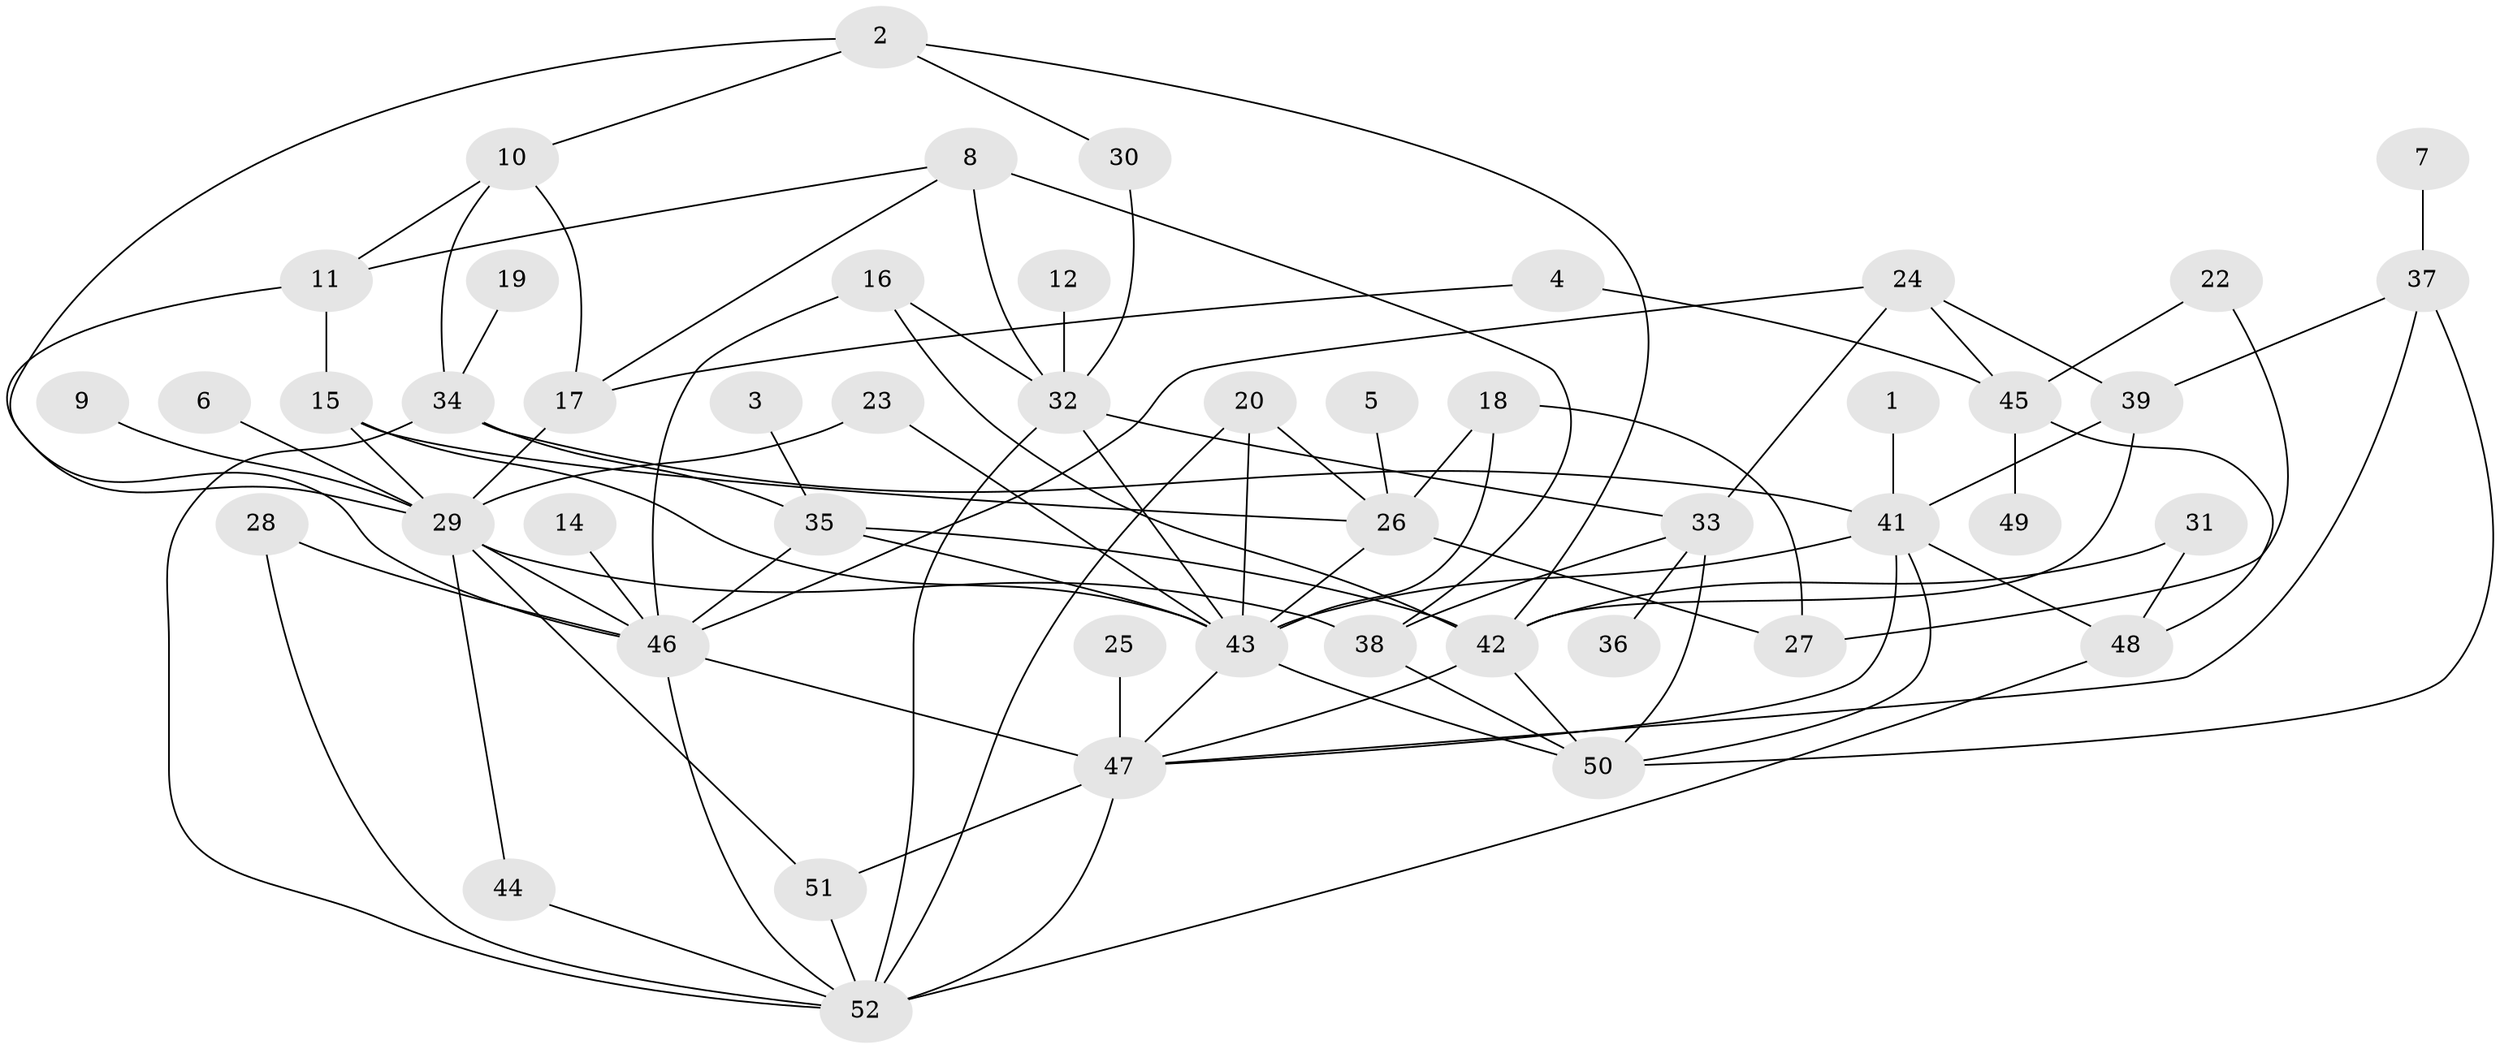 // original degree distribution, {7: 0.02912621359223301, 2: 0.23300970873786409, 1: 0.18446601941747573, 4: 0.21359223300970873, 3: 0.20388349514563106, 6: 0.038834951456310676, 5: 0.04854368932038835, 0: 0.02912621359223301, 8: 0.019417475728155338}
// Generated by graph-tools (version 1.1) at 2025/49/03/09/25 03:49:03]
// undirected, 49 vertices, 92 edges
graph export_dot {
graph [start="1"]
  node [color=gray90,style=filled];
  1;
  2;
  3;
  4;
  5;
  6;
  7;
  8;
  9;
  10;
  11;
  12;
  14;
  15;
  16;
  17;
  18;
  19;
  20;
  22;
  23;
  24;
  25;
  26;
  27;
  28;
  29;
  30;
  31;
  32;
  33;
  34;
  35;
  36;
  37;
  38;
  39;
  41;
  42;
  43;
  44;
  45;
  46;
  47;
  48;
  49;
  50;
  51;
  52;
  1 -- 41 [weight=1.0];
  2 -- 10 [weight=1.0];
  2 -- 29 [weight=1.0];
  2 -- 30 [weight=1.0];
  2 -- 42 [weight=1.0];
  3 -- 35 [weight=1.0];
  4 -- 17 [weight=1.0];
  4 -- 45 [weight=1.0];
  5 -- 26 [weight=1.0];
  6 -- 29 [weight=1.0];
  7 -- 37 [weight=1.0];
  8 -- 11 [weight=1.0];
  8 -- 17 [weight=1.0];
  8 -- 32 [weight=2.0];
  8 -- 38 [weight=1.0];
  9 -- 29 [weight=1.0];
  10 -- 11 [weight=1.0];
  10 -- 17 [weight=1.0];
  10 -- 34 [weight=1.0];
  11 -- 15 [weight=1.0];
  11 -- 46 [weight=1.0];
  12 -- 32 [weight=1.0];
  14 -- 46 [weight=1.0];
  15 -- 26 [weight=1.0];
  15 -- 29 [weight=1.0];
  15 -- 43 [weight=1.0];
  16 -- 32 [weight=1.0];
  16 -- 42 [weight=1.0];
  16 -- 46 [weight=1.0];
  17 -- 29 [weight=1.0];
  18 -- 26 [weight=1.0];
  18 -- 27 [weight=1.0];
  18 -- 43 [weight=1.0];
  19 -- 34 [weight=1.0];
  20 -- 26 [weight=1.0];
  20 -- 43 [weight=1.0];
  20 -- 52 [weight=1.0];
  22 -- 27 [weight=1.0];
  22 -- 45 [weight=1.0];
  23 -- 29 [weight=1.0];
  23 -- 43 [weight=1.0];
  24 -- 33 [weight=1.0];
  24 -- 39 [weight=1.0];
  24 -- 45 [weight=1.0];
  24 -- 46 [weight=1.0];
  25 -- 47 [weight=1.0];
  26 -- 27 [weight=1.0];
  26 -- 43 [weight=1.0];
  28 -- 46 [weight=1.0];
  28 -- 52 [weight=1.0];
  29 -- 38 [weight=1.0];
  29 -- 44 [weight=1.0];
  29 -- 46 [weight=1.0];
  29 -- 51 [weight=1.0];
  30 -- 32 [weight=1.0];
  31 -- 42 [weight=2.0];
  31 -- 48 [weight=1.0];
  32 -- 33 [weight=1.0];
  32 -- 43 [weight=2.0];
  32 -- 52 [weight=1.0];
  33 -- 36 [weight=1.0];
  33 -- 38 [weight=1.0];
  33 -- 50 [weight=1.0];
  34 -- 35 [weight=1.0];
  34 -- 41 [weight=1.0];
  34 -- 52 [weight=1.0];
  35 -- 42 [weight=1.0];
  35 -- 43 [weight=1.0];
  35 -- 46 [weight=1.0];
  37 -- 39 [weight=1.0];
  37 -- 47 [weight=1.0];
  37 -- 50 [weight=1.0];
  38 -- 50 [weight=1.0];
  39 -- 41 [weight=1.0];
  39 -- 42 [weight=1.0];
  41 -- 43 [weight=1.0];
  41 -- 47 [weight=1.0];
  41 -- 48 [weight=1.0];
  41 -- 50 [weight=1.0];
  42 -- 47 [weight=1.0];
  42 -- 50 [weight=1.0];
  43 -- 47 [weight=1.0];
  43 -- 50 [weight=1.0];
  44 -- 52 [weight=1.0];
  45 -- 48 [weight=1.0];
  45 -- 49 [weight=2.0];
  46 -- 47 [weight=1.0];
  46 -- 52 [weight=1.0];
  47 -- 51 [weight=1.0];
  47 -- 52 [weight=2.0];
  48 -- 52 [weight=1.0];
  51 -- 52 [weight=1.0];
}
